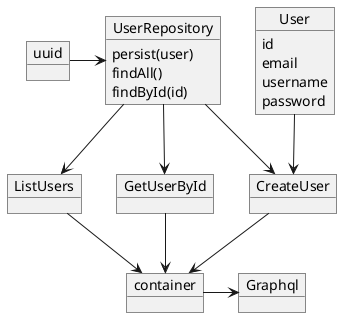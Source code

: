 @startuml
  object User {
    id
    email
    username
    password
  }

  object UserRepository {
    persist(user)
    findAll()
    findById(id)
  }

  object uuid

  object CreateUser
  object ListUsers
  object GetUserById

  object container

  object Graphql

  uuid -> UserRepository

  User --> CreateUser
  UserRepository --> CreateUser
  UserRepository --> ListUsers
  UserRepository --> GetUserById

  CreateUser --> container
  ListUsers --> container
  GetUserById --> container

  container -> Graphql

@enduml
